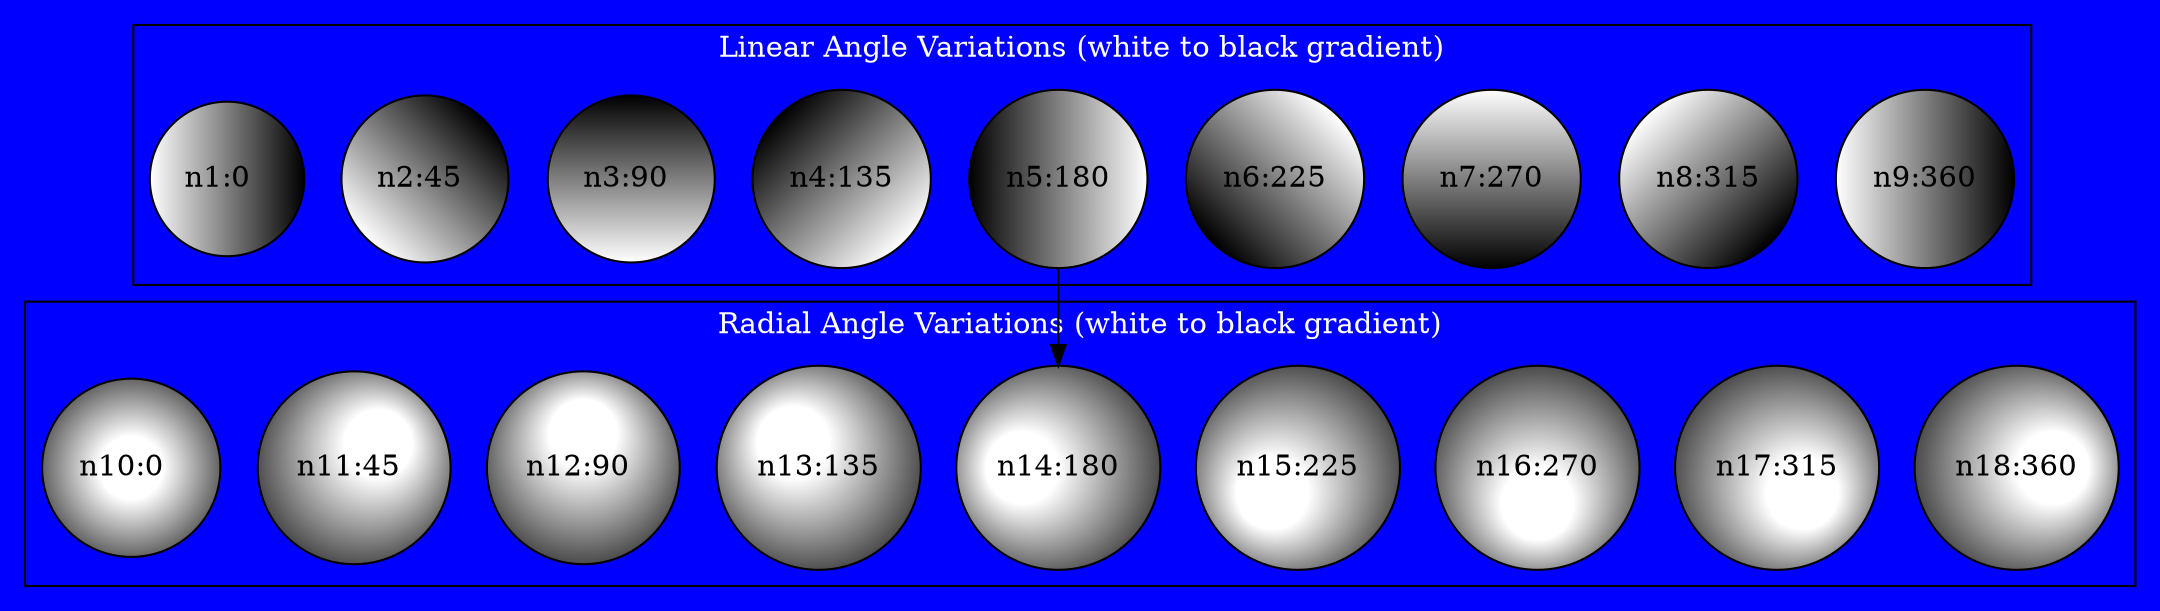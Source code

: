 digraph G {bgcolor=blue
	subgraph cluster_1 { fontcolor="white"

		node [shape = circle,style=filled,fillcolor="white:black",
			gradientangle=360 label="n9:360" fontcolor="black" ] "n9";
		node [gradientangle=315 label="n8:315"] "n8";
		node [gradientangle=270 label="n7:270"] "n7";
		node [gradientangle=225 label="n6:225"] "n6";
		node [gradientangle=180 label="n5:180"] "n5";
		node [gradientangle=135 label="n4:135"] "n4";
		node [gradientangle=90 label="n3:90 "] "n3";
		node [gradientangle=45 label="n2:45 "] "n2";
		node [gradientangle=0 label="n1:0  "] "n1";

		label = "Linear Angle Variations (white to black gradient)";
	}


	subgraph cluster_2 { fontcolor="white"

		node [shape = circle,style=radial,fillcolor="white:black",
			gradientangle=360 label="n18:360" fontcolor="black" ] "n18";
		node [gradientangle=315 label="n17:315"] "n17";
		node [gradientangle=270 label="n16:270"] "n16";
		node [gradientangle=225 label="n15:225"] "n15";
		node [gradientangle=180 label="n14:180"] "n14";
		node [gradientangle=135 label="n13:135"] "n13";
		node [gradientangle=90 label="n12:90 "] "n12";
		node [gradientangle=45 label="n11:45 "] "n11";
		node [gradientangle=0 label="n10:0  "] "n10";

		label = "Radial Angle Variations (white to black gradient)";
	}
n5 -> n14;
}
